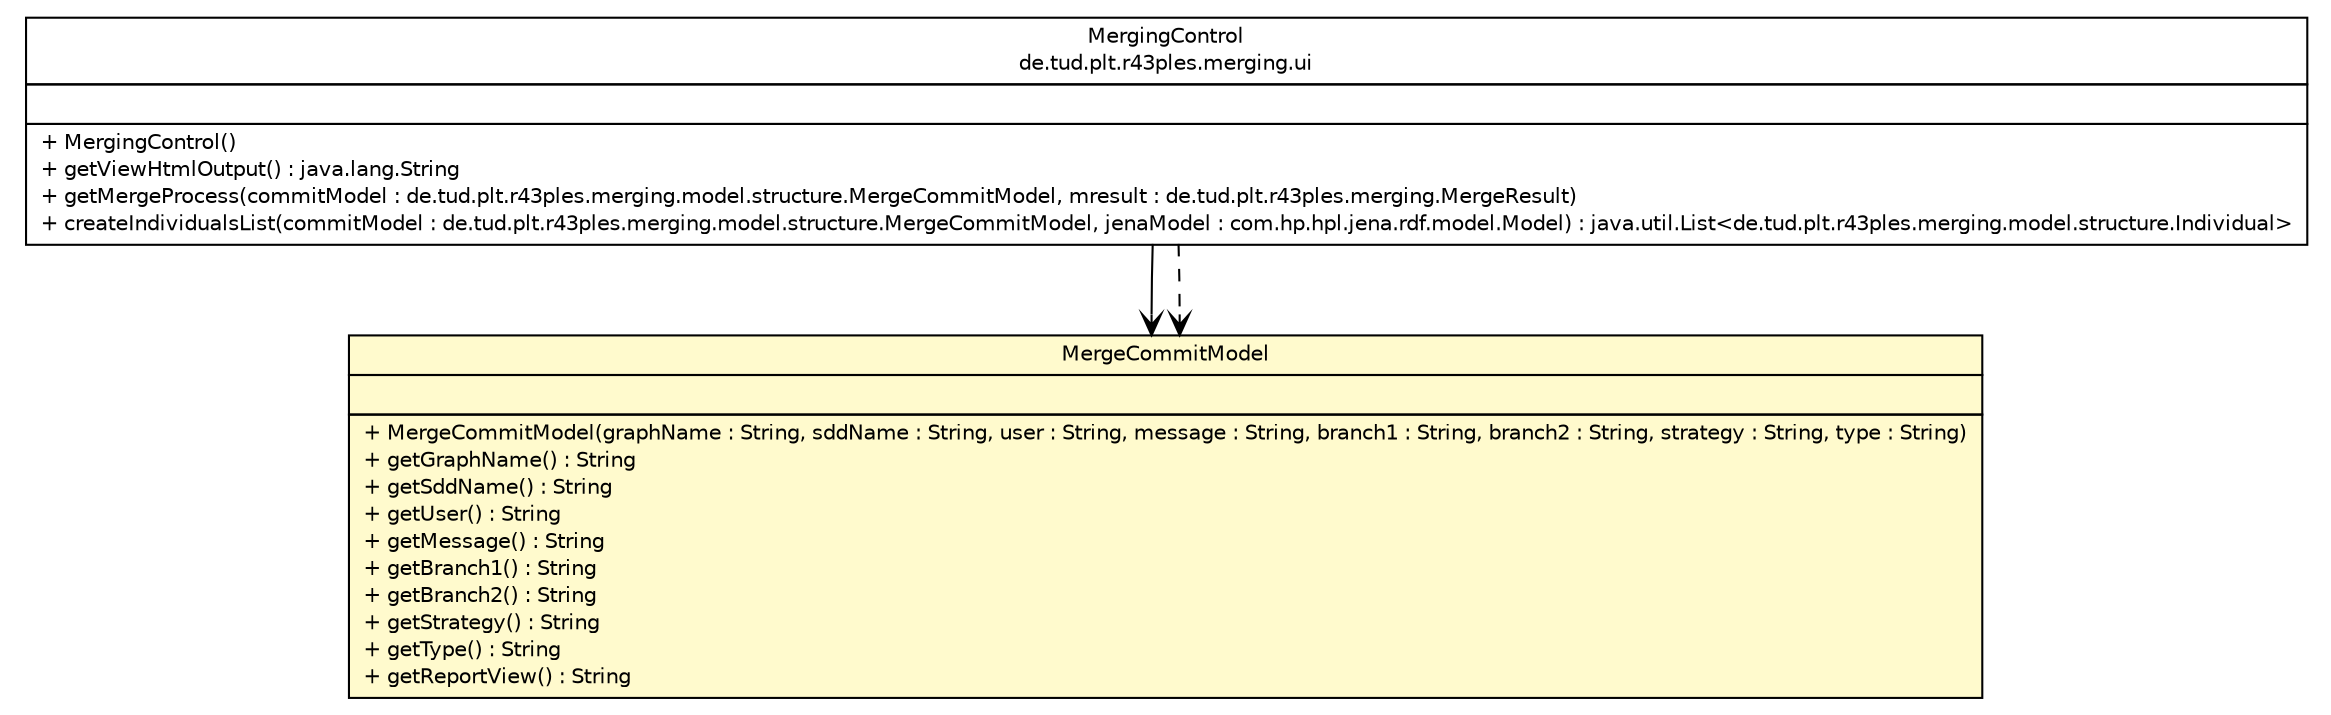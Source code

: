 #!/usr/local/bin/dot
#
# Class diagram 
# Generated by UMLGraph version R5_6-24-gf6e263 (http://www.umlgraph.org/)
#

digraph G {
	edge [fontname="Helvetica",fontsize=10,labelfontname="Helvetica",labelfontsize=10];
	node [fontname="Helvetica",fontsize=10,shape=plaintext];
	nodesep=0.25;
	ranksep=0.5;
	// de.tud.plt.r43ples.merging.model.structure.MergeCommitModel
	c3107 [label=<<table title="de.tud.plt.r43ples.merging.model.structure.MergeCommitModel" border="0" cellborder="1" cellspacing="0" cellpadding="2" port="p" bgcolor="lemonChiffon" href="./MergeCommitModel.html">
		<tr><td><table border="0" cellspacing="0" cellpadding="1">
<tr><td align="center" balign="center"> MergeCommitModel </td></tr>
		</table></td></tr>
		<tr><td><table border="0" cellspacing="0" cellpadding="1">
<tr><td align="left" balign="left">  </td></tr>
		</table></td></tr>
		<tr><td><table border="0" cellspacing="0" cellpadding="1">
<tr><td align="left" balign="left"> + MergeCommitModel(graphName : String, sddName : String, user : String, message : String, branch1 : String, branch2 : String, strategy : String, type : String) </td></tr>
<tr><td align="left" balign="left"> + getGraphName() : String </td></tr>
<tr><td align="left" balign="left"> + getSddName() : String </td></tr>
<tr><td align="left" balign="left"> + getUser() : String </td></tr>
<tr><td align="left" balign="left"> + getMessage() : String </td></tr>
<tr><td align="left" balign="left"> + getBranch1() : String </td></tr>
<tr><td align="left" balign="left"> + getBranch2() : String </td></tr>
<tr><td align="left" balign="left"> + getStrategy() : String </td></tr>
<tr><td align="left" balign="left"> + getType() : String </td></tr>
<tr><td align="left" balign="left"> + getReportView() : String </td></tr>
		</table></td></tr>
		</table>>, URL="./MergeCommitModel.html", fontname="Helvetica", fontcolor="black", fontsize=10.0];
	// de.tud.plt.r43ples.merging.ui.MergingControl
	c3116 [label=<<table title="de.tud.plt.r43ples.merging.ui.MergingControl" border="0" cellborder="1" cellspacing="0" cellpadding="2" port="p" href="../../ui/MergingControl.html">
		<tr><td><table border="0" cellspacing="0" cellpadding="1">
<tr><td align="center" balign="center"> MergingControl </td></tr>
<tr><td align="center" balign="center"> de.tud.plt.r43ples.merging.ui </td></tr>
		</table></td></tr>
		<tr><td><table border="0" cellspacing="0" cellpadding="1">
<tr><td align="left" balign="left">  </td></tr>
		</table></td></tr>
		<tr><td><table border="0" cellspacing="0" cellpadding="1">
<tr><td align="left" balign="left"> + MergingControl() </td></tr>
<tr><td align="left" balign="left"> + getViewHtmlOutput() : java.lang.String </td></tr>
<tr><td align="left" balign="left"> + getMergeProcess(commitModel : de.tud.plt.r43ples.merging.model.structure.MergeCommitModel, mresult : de.tud.plt.r43ples.merging.MergeResult) </td></tr>
<tr><td align="left" balign="left"> + createIndividualsList(commitModel : de.tud.plt.r43ples.merging.model.structure.MergeCommitModel, jenaModel : com.hp.hpl.jena.rdf.model.Model) : java.util.List&lt;de.tud.plt.r43ples.merging.model.structure.Individual&gt; </td></tr>
		</table></td></tr>
		</table>>, URL="../../ui/MergingControl.html", fontname="Helvetica", fontcolor="black", fontsize=10.0];
	// de.tud.plt.r43ples.merging.ui.MergingControl NAVASSOC de.tud.plt.r43ples.merging.model.structure.MergeCommitModel
	c3116:p -> c3107:p [taillabel="", label="", headlabel="", fontname="Helvetica", fontcolor="black", fontsize=10.0, color="black", arrowhead=open];
	// de.tud.plt.r43ples.merging.ui.MergingControl DEPEND de.tud.plt.r43ples.merging.model.structure.MergeCommitModel
	c3116:p -> c3107:p [taillabel="", label="", headlabel="", fontname="Helvetica", fontcolor="black", fontsize=10.0, color="black", arrowhead=open, style=dashed];
}


